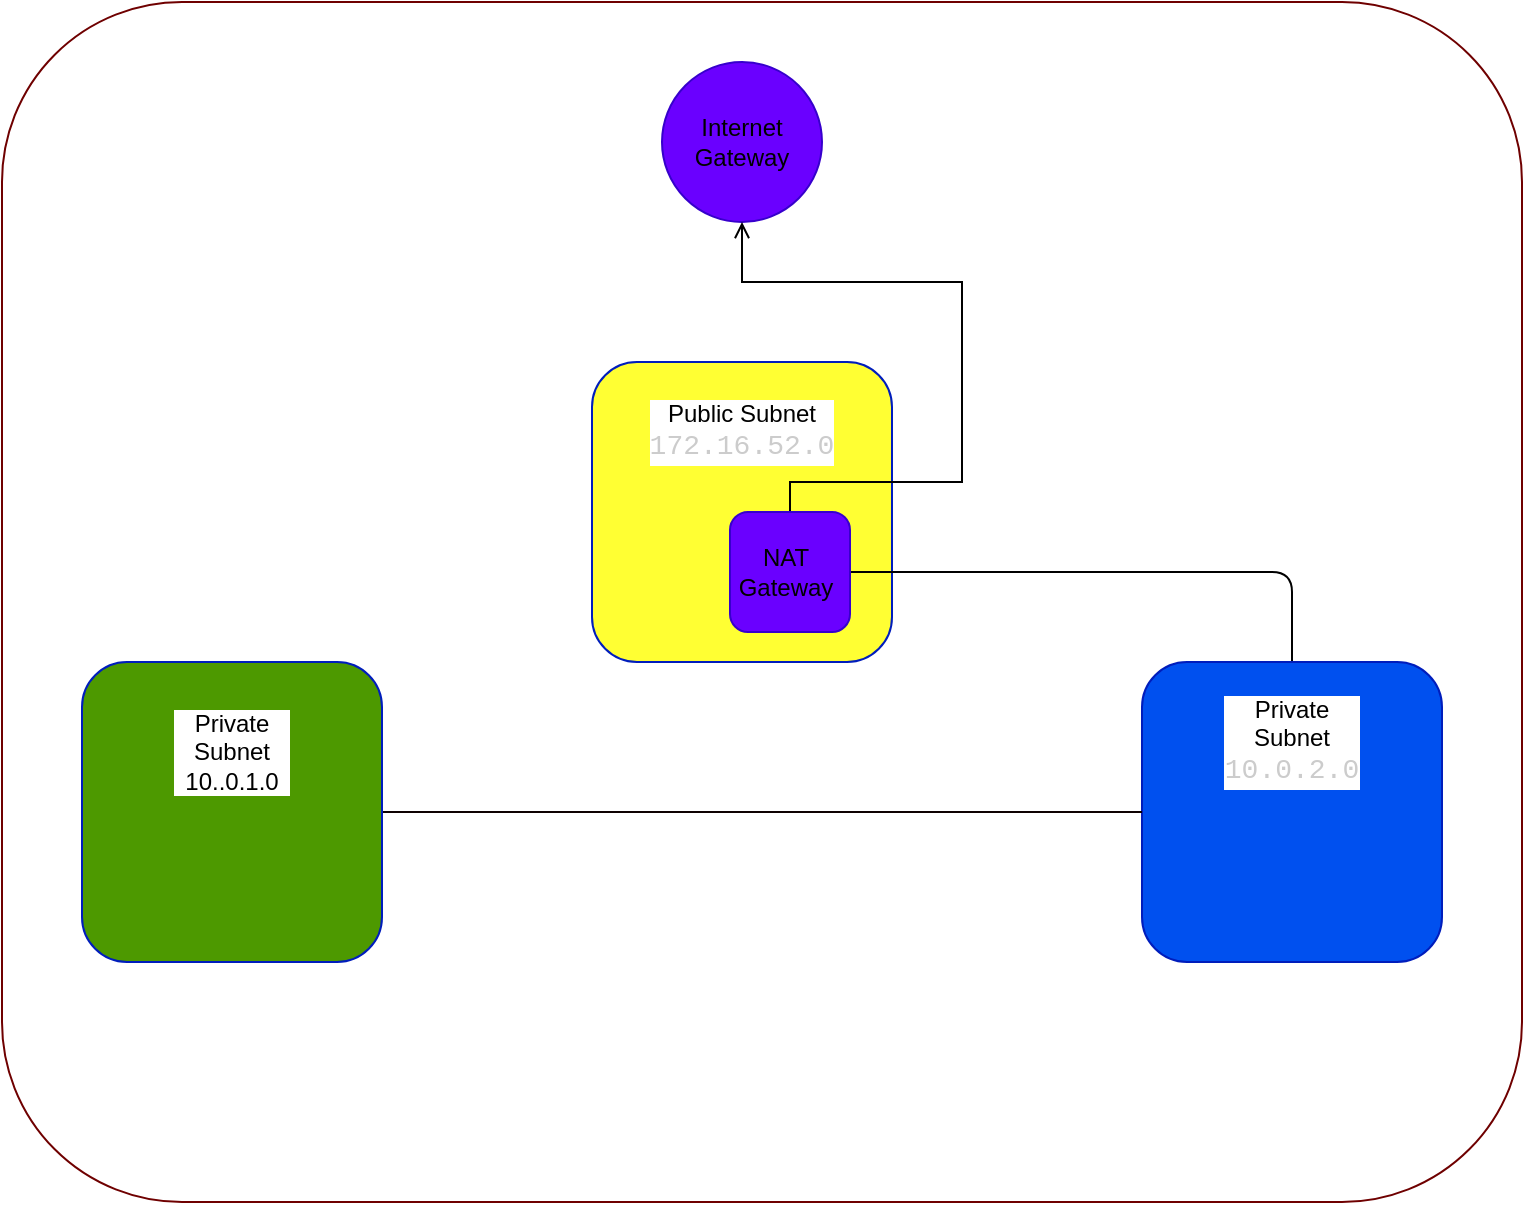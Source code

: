 <mxfile version="21.3.8" type="device">
  <diagram id="Aa8zE_odiTU9IzYDQZ5F" name="Pagina-1">
    <mxGraphModel dx="1562" dy="829" grid="1" gridSize="10" guides="1" tooltips="1" connect="1" arrows="1" fold="1" page="1" pageScale="1" pageWidth="827" pageHeight="1169" math="0" shadow="0">
      <root>
        <mxCell id="0" />
        <mxCell id="1" parent="0" />
        <mxCell id="pjYMbwaHNJNmNYDUiAKb-1" value="" style="rounded=1;whiteSpace=wrap;html=1;fillColor=#FFFFFF;fontColor=#ffffff;strokeColor=#6F0000;" vertex="1" parent="1">
          <mxGeometry x="20" y="180" width="760" height="600" as="geometry" />
        </mxCell>
        <mxCell id="pjYMbwaHNJNmNYDUiAKb-2" value="" style="rounded=1;whiteSpace=wrap;html=1;fillColor=#FFFF33;fontColor=#ffffff;strokeColor=#001DBC;" vertex="1" parent="1">
          <mxGeometry x="315" y="360" width="150" height="150" as="geometry" />
        </mxCell>
        <mxCell id="pjYMbwaHNJNmNYDUiAKb-27" style="edgeStyle=orthogonalEdgeStyle;rounded=1;orthogonalLoop=1;jettySize=auto;html=1;exitX=0.5;exitY=0;exitDx=0;exitDy=0;entryX=1;entryY=0.5;entryDx=0;entryDy=0;strokeColor=#000000;endArrow=none;endFill=0;" edge="1" parent="1" source="pjYMbwaHNJNmNYDUiAKb-6" target="pjYMbwaHNJNmNYDUiAKb-16">
          <mxGeometry relative="1" as="geometry">
            <Array as="points">
              <mxPoint x="665" y="465" />
            </Array>
          </mxGeometry>
        </mxCell>
        <mxCell id="pjYMbwaHNJNmNYDUiAKb-6" value="" style="rounded=1;whiteSpace=wrap;html=1;fillColor=#0050ef;fontColor=#ffffff;strokeColor=#001DBC;" vertex="1" parent="1">
          <mxGeometry x="590" y="510" width="150" height="150" as="geometry" />
        </mxCell>
        <mxCell id="pjYMbwaHNJNmNYDUiAKb-7" value="" style="ellipse;whiteSpace=wrap;html=1;aspect=fixed;fillColor=#6a00ff;fontColor=#ffffff;strokeColor=#3700CC;" vertex="1" parent="1">
          <mxGeometry x="350" y="210" width="80" height="80" as="geometry" />
        </mxCell>
        <mxCell id="pjYMbwaHNJNmNYDUiAKb-13" value="Internet Gateway" style="text;strokeColor=none;align=center;fillColor=none;html=1;verticalAlign=middle;whiteSpace=wrap;rounded=0;" vertex="1" parent="1">
          <mxGeometry x="360" y="235" width="60" height="30" as="geometry" />
        </mxCell>
        <mxCell id="pjYMbwaHNJNmNYDUiAKb-14" value="Public Subnet&lt;br&gt;&lt;div style=&quot;color: rgb(204, 204, 204); font-family: Consolas, &amp;quot;Courier New&amp;quot;, monospace; font-size: 14px; line-height: 19px;&quot;&gt;172.16.52.0&lt;/div&gt;" style="text;strokeColor=none;align=center;fillColor=none;html=1;verticalAlign=middle;whiteSpace=wrap;rounded=0;labelBackgroundColor=default;" vertex="1" parent="1">
          <mxGeometry x="360" y="380" width="60" height="30" as="geometry" />
        </mxCell>
        <mxCell id="pjYMbwaHNJNmNYDUiAKb-15" value="Private Subnet&lt;br&gt;&lt;div style=&quot;color: rgb(204, 204, 204); font-family: Consolas, &amp;quot;Courier New&amp;quot;, monospace; font-size: 14px; line-height: 19px;&quot;&gt;10.0.2.0&lt;/div&gt;" style="text;strokeColor=none;align=center;fillColor=none;html=1;verticalAlign=middle;whiteSpace=wrap;rounded=0;labelBackgroundColor=default;" vertex="1" parent="1">
          <mxGeometry x="635" y="530" width="60" height="40" as="geometry" />
        </mxCell>
        <mxCell id="pjYMbwaHNJNmNYDUiAKb-28" style="edgeStyle=orthogonalEdgeStyle;rounded=0;orthogonalLoop=1;jettySize=auto;html=1;exitX=0.5;exitY=0;exitDx=0;exitDy=0;entryX=0.5;entryY=1;entryDx=0;entryDy=0;strokeColor=#000000;endArrow=open;endFill=0;" edge="1" parent="1" source="pjYMbwaHNJNmNYDUiAKb-16" target="pjYMbwaHNJNmNYDUiAKb-7">
          <mxGeometry relative="1" as="geometry">
            <Array as="points">
              <mxPoint x="414" y="420" />
              <mxPoint x="500" y="420" />
              <mxPoint x="500" y="320" />
              <mxPoint x="390" y="320" />
            </Array>
          </mxGeometry>
        </mxCell>
        <mxCell id="pjYMbwaHNJNmNYDUiAKb-16" value="" style="rounded=1;whiteSpace=wrap;html=1;fillColor=#6a00ff;fontColor=#ffffff;strokeColor=#3700CC;" vertex="1" parent="1">
          <mxGeometry x="384" y="435" width="60" height="60" as="geometry" />
        </mxCell>
        <mxCell id="pjYMbwaHNJNmNYDUiAKb-17" value="NAT Gateway" style="text;strokeColor=none;align=center;fillColor=none;html=1;verticalAlign=middle;whiteSpace=wrap;rounded=0;" vertex="1" parent="1">
          <mxGeometry x="404" y="450" width="16" height="30" as="geometry" />
        </mxCell>
        <mxCell id="pjYMbwaHNJNmNYDUiAKb-30" style="edgeStyle=orthogonalEdgeStyle;rounded=0;orthogonalLoop=1;jettySize=auto;html=1;exitX=1;exitY=0.5;exitDx=0;exitDy=0;entryX=0;entryY=0.5;entryDx=0;entryDy=0;strokeColor=#0e0101;endArrow=none;endFill=0;" edge="1" parent="1" source="pjYMbwaHNJNmNYDUiAKb-24" target="pjYMbwaHNJNmNYDUiAKb-6">
          <mxGeometry relative="1" as="geometry" />
        </mxCell>
        <mxCell id="pjYMbwaHNJNmNYDUiAKb-24" value="" style="rounded=1;whiteSpace=wrap;html=1;fillColor=#4D9900;fontColor=#ffffff;strokeColor=#001DBC;" vertex="1" parent="1">
          <mxGeometry x="60" y="510" width="150" height="150" as="geometry" />
        </mxCell>
        <mxCell id="pjYMbwaHNJNmNYDUiAKb-26" value="Private Subnet&lt;br&gt;10..0.1.0&lt;br&gt;" style="text;align=center;html=1;verticalAlign=middle;whiteSpace=wrap;rounded=0;labelBackgroundColor=default;" vertex="1" parent="1">
          <mxGeometry x="105" y="540" width="60" height="30" as="geometry" />
        </mxCell>
      </root>
    </mxGraphModel>
  </diagram>
</mxfile>
